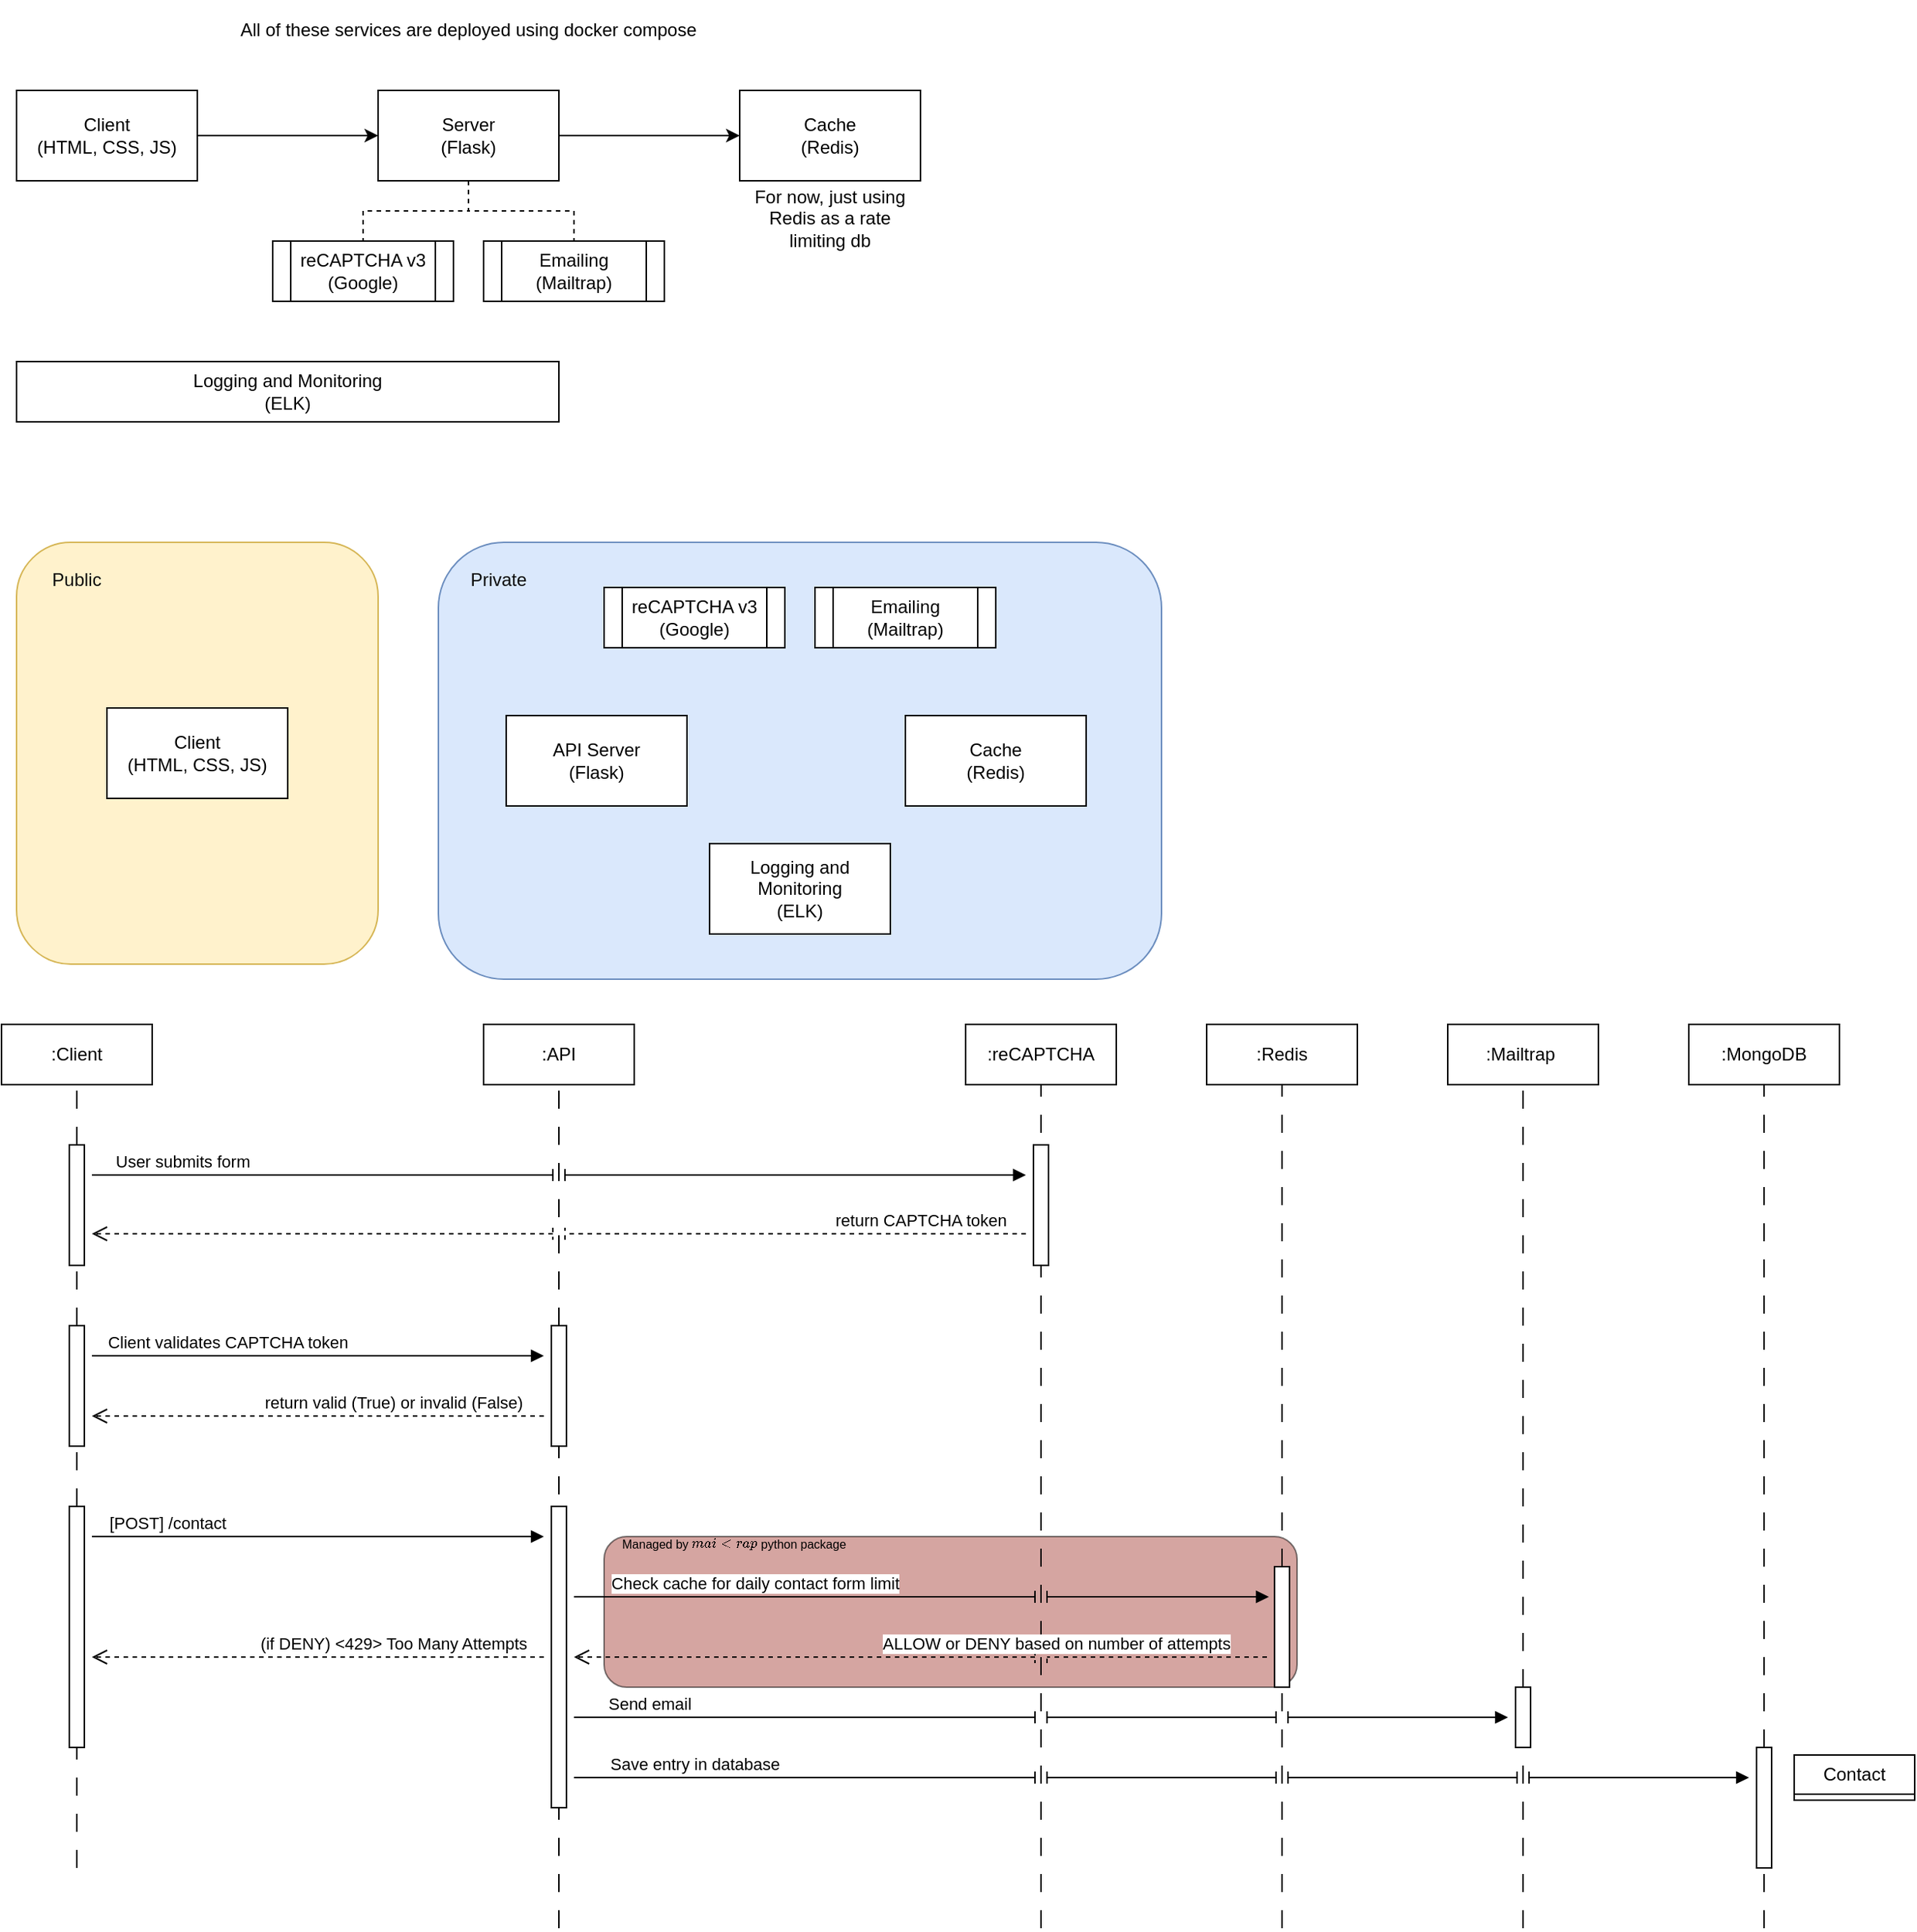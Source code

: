 <mxfile version="24.7.5">
  <diagram name="Page-1" id="zH_wabtvVg2ocoAZqyO5">
    <mxGraphModel dx="1220" dy="506" grid="1" gridSize="10" guides="1" tooltips="1" connect="1" arrows="1" fold="1" page="1" pageScale="1" pageWidth="850" pageHeight="1100" math="0" shadow="0">
      <root>
        <mxCell id="0" />
        <mxCell id="1" parent="0" />
        <mxCell id="5cw-CcTCVPbBdZ-mfN0d-64" value="" style="rounded=1;whiteSpace=wrap;html=1;fillColor=#AB4C44;opacity=50;" vertex="1" parent="1">
          <mxGeometry x="430" y="1060" width="460" height="100" as="geometry" />
        </mxCell>
        <mxCell id="5cw-CcTCVPbBdZ-mfN0d-38" value=":reCAPTCHA" style="rounded=0;whiteSpace=wrap;html=1;" vertex="1" parent="1">
          <mxGeometry x="670" y="720" width="100" height="40" as="geometry" />
        </mxCell>
        <mxCell id="5cw-CcTCVPbBdZ-mfN0d-39" value="" style="endArrow=none;dashed=1;html=1;rounded=0;entryX=0.5;entryY=1;entryDx=0;entryDy=0;dashPattern=12 12;" edge="1" target="5cw-CcTCVPbBdZ-mfN0d-38" parent="1">
          <mxGeometry width="50" height="50" relative="1" as="geometry">
            <mxPoint x="720" y="1320" as="sourcePoint" />
            <mxPoint x="580" y="1000" as="targetPoint" />
          </mxGeometry>
        </mxCell>
        <mxCell id="5cw-CcTCVPbBdZ-mfN0d-29" value="" style="endArrow=none;dashed=1;html=1;rounded=0;entryX=0.5;entryY=1;entryDx=0;entryDy=0;dashPattern=12 12;" edge="1" parent="1" source="5cw-CcTCVPbBdZ-mfN0d-41" target="5cw-CcTCVPbBdZ-mfN0d-30">
          <mxGeometry width="50" height="50" relative="1" as="geometry">
            <mxPoint x="400" y="1160" as="sourcePoint" />
            <mxPoint x="260" y="1000" as="targetPoint" />
          </mxGeometry>
        </mxCell>
        <mxCell id="5cw-CcTCVPbBdZ-mfN0d-30" value=":API" style="rounded=0;whiteSpace=wrap;html=1;" vertex="1" parent="1">
          <mxGeometry x="350" y="720" width="100" height="40" as="geometry" />
        </mxCell>
        <mxCell id="5cw-CcTCVPbBdZ-mfN0d-33" value=":Client" style="rounded=0;whiteSpace=wrap;html=1;" vertex="1" parent="1">
          <mxGeometry x="30" y="720" width="100" height="40" as="geometry" />
        </mxCell>
        <mxCell id="5cw-CcTCVPbBdZ-mfN0d-34" value="" style="endArrow=none;dashed=1;html=1;rounded=0;entryX=0.5;entryY=1;entryDx=0;entryDy=0;dashPattern=12 12;" edge="1" parent="1" target="5cw-CcTCVPbBdZ-mfN0d-33">
          <mxGeometry width="50" height="50" relative="1" as="geometry">
            <mxPoint x="80" y="1280" as="sourcePoint" />
            <mxPoint x="79.7" y="780" as="targetPoint" />
          </mxGeometry>
        </mxCell>
        <mxCell id="lOaoPHf2phH67TNkd1mk-8" style="edgeStyle=orthogonalEdgeStyle;rounded=0;orthogonalLoop=1;jettySize=auto;html=1;entryX=0;entryY=0.5;entryDx=0;entryDy=0;" parent="1" source="lOaoPHf2phH67TNkd1mk-1" target="lOaoPHf2phH67TNkd1mk-2" edge="1">
          <mxGeometry relative="1" as="geometry" />
        </mxCell>
        <mxCell id="lOaoPHf2phH67TNkd1mk-1" value="Client&lt;div&gt;(HTML, CSS, JS)&lt;/div&gt;" style="rounded=0;whiteSpace=wrap;html=1;" parent="1" vertex="1">
          <mxGeometry x="40" y="100" width="120" height="60" as="geometry" />
        </mxCell>
        <mxCell id="lOaoPHf2phH67TNkd1mk-11" style="edgeStyle=orthogonalEdgeStyle;rounded=0;orthogonalLoop=1;jettySize=auto;html=1;entryX=0;entryY=0.5;entryDx=0;entryDy=0;" parent="1" source="lOaoPHf2phH67TNkd1mk-2" target="lOaoPHf2phH67TNkd1mk-3" edge="1">
          <mxGeometry relative="1" as="geometry" />
        </mxCell>
        <mxCell id="lOaoPHf2phH67TNkd1mk-15" style="edgeStyle=orthogonalEdgeStyle;rounded=0;orthogonalLoop=1;jettySize=auto;html=1;entryX=0.5;entryY=0;entryDx=0;entryDy=0;dashed=1;endArrow=none;endFill=0;" parent="1" source="lOaoPHf2phH67TNkd1mk-2" target="lOaoPHf2phH67TNkd1mk-13" edge="1">
          <mxGeometry relative="1" as="geometry" />
        </mxCell>
        <mxCell id="lOaoPHf2phH67TNkd1mk-17" style="edgeStyle=orthogonalEdgeStyle;rounded=0;orthogonalLoop=1;jettySize=auto;html=1;entryX=0.5;entryY=0;entryDx=0;entryDy=0;dashed=1;endArrow=none;endFill=0;" parent="1" source="lOaoPHf2phH67TNkd1mk-2" target="lOaoPHf2phH67TNkd1mk-14" edge="1">
          <mxGeometry relative="1" as="geometry" />
        </mxCell>
        <mxCell id="lOaoPHf2phH67TNkd1mk-2" value="Server&lt;div&gt;(Flask)&lt;/div&gt;" style="rounded=0;whiteSpace=wrap;html=1;" parent="1" vertex="1">
          <mxGeometry x="280" y="100" width="120" height="60" as="geometry" />
        </mxCell>
        <mxCell id="lOaoPHf2phH67TNkd1mk-3" value="Cache&lt;br&gt;(Redis)" style="rounded=0;whiteSpace=wrap;html=1;" parent="1" vertex="1">
          <mxGeometry x="520" y="100" width="120" height="60" as="geometry" />
        </mxCell>
        <mxCell id="lOaoPHf2phH67TNkd1mk-4" value="For now, just using Redis as a rate limiting db" style="text;html=1;align=center;verticalAlign=middle;whiteSpace=wrap;rounded=0;" parent="1" vertex="1">
          <mxGeometry x="520" y="160" width="120" height="50" as="geometry" />
        </mxCell>
        <mxCell id="lOaoPHf2phH67TNkd1mk-12" value="All of these services are deployed using docker compose" style="text;html=1;align=center;verticalAlign=middle;whiteSpace=wrap;rounded=0;" parent="1" vertex="1">
          <mxGeometry x="40" y="40" width="600" height="40" as="geometry" />
        </mxCell>
        <mxCell id="lOaoPHf2phH67TNkd1mk-13" value="reCAPTCHA v3&lt;br&gt;(Google)" style="shape=process;whiteSpace=wrap;html=1;backgroundOutline=1;" parent="1" vertex="1">
          <mxGeometry x="210" y="200" width="120" height="40" as="geometry" />
        </mxCell>
        <mxCell id="lOaoPHf2phH67TNkd1mk-14" value="Emailing&lt;div&gt;(Mailtrap)&lt;/div&gt;" style="shape=process;whiteSpace=wrap;html=1;backgroundOutline=1;" parent="1" vertex="1">
          <mxGeometry x="350" y="200" width="120" height="40" as="geometry" />
        </mxCell>
        <mxCell id="5cw-CcTCVPbBdZ-mfN0d-4" value="Logging and Monitoring&lt;div&gt;(ELK)&lt;/div&gt;" style="rounded=0;whiteSpace=wrap;html=1;" vertex="1" parent="1">
          <mxGeometry x="40" y="280" width="360" height="40" as="geometry" />
        </mxCell>
        <mxCell id="5cw-CcTCVPbBdZ-mfN0d-5" value="" style="rounded=1;whiteSpace=wrap;html=1;fillColor=#dae8fc;strokeColor=#6c8ebf;" vertex="1" parent="1">
          <mxGeometry x="320" y="400" width="480" height="290" as="geometry" />
        </mxCell>
        <mxCell id="5cw-CcTCVPbBdZ-mfN0d-6" value="Private" style="text;html=1;align=center;verticalAlign=middle;whiteSpace=wrap;rounded=0;fontColor=#0D0D0D;" vertex="1" parent="1">
          <mxGeometry x="330" y="410" width="60" height="30" as="geometry" />
        </mxCell>
        <mxCell id="5cw-CcTCVPbBdZ-mfN0d-7" value="" style="rounded=1;whiteSpace=wrap;html=1;fillColor=#fff2cc;strokeColor=#d6b656;" vertex="1" parent="1">
          <mxGeometry x="40" y="400" width="240" height="280" as="geometry" />
        </mxCell>
        <mxCell id="5cw-CcTCVPbBdZ-mfN0d-8" value="Public" style="text;html=1;align=center;verticalAlign=middle;whiteSpace=wrap;rounded=0;fontColor=#0D0D0D;" vertex="1" parent="1">
          <mxGeometry x="50" y="410" width="60" height="30" as="geometry" />
        </mxCell>
        <mxCell id="5cw-CcTCVPbBdZ-mfN0d-9" value="Client&lt;div&gt;(HTML, CSS, JS)&lt;/div&gt;" style="rounded=0;whiteSpace=wrap;html=1;" vertex="1" parent="1">
          <mxGeometry x="100" y="510" width="120" height="60" as="geometry" />
        </mxCell>
        <mxCell id="5cw-CcTCVPbBdZ-mfN0d-10" value="API Server&lt;div&gt;(Flask)&lt;/div&gt;" style="rounded=0;whiteSpace=wrap;html=1;" vertex="1" parent="1">
          <mxGeometry x="365" y="515" width="120" height="60" as="geometry" />
        </mxCell>
        <mxCell id="5cw-CcTCVPbBdZ-mfN0d-11" value="reCAPTCHA v3&lt;br&gt;(Google)" style="shape=process;whiteSpace=wrap;html=1;backgroundOutline=1;" vertex="1" parent="1">
          <mxGeometry x="430" y="430" width="120" height="40" as="geometry" />
        </mxCell>
        <mxCell id="5cw-CcTCVPbBdZ-mfN0d-12" value="Emailing&lt;div&gt;(Mailtrap)&lt;/div&gt;" style="shape=process;whiteSpace=wrap;html=1;backgroundOutline=1;" vertex="1" parent="1">
          <mxGeometry x="570" y="430" width="120" height="40" as="geometry" />
        </mxCell>
        <mxCell id="5cw-CcTCVPbBdZ-mfN0d-13" value="Cache&lt;br&gt;(Redis)" style="rounded=0;whiteSpace=wrap;html=1;" vertex="1" parent="1">
          <mxGeometry x="630" y="515" width="120" height="60" as="geometry" />
        </mxCell>
        <mxCell id="5cw-CcTCVPbBdZ-mfN0d-14" value="Logging and Monitoring&lt;div&gt;(ELK)&lt;/div&gt;" style="rounded=0;whiteSpace=wrap;html=1;" vertex="1" parent="1">
          <mxGeometry x="500" y="600" width="120" height="60" as="geometry" />
        </mxCell>
        <mxCell id="5cw-CcTCVPbBdZ-mfN0d-15" value="" style="html=1;points=[[0,0,0,0,5],[0,1,0,0,-5],[1,0,0,0,5],[1,1,0,0,-5]];perimeter=orthogonalPerimeter;outlineConnect=0;targetShapes=umlLifeline;portConstraint=eastwest;newEdgeStyle={&quot;curved&quot;:0,&quot;rounded&quot;:0};" vertex="1" parent="1">
          <mxGeometry x="75" y="1040" width="10" height="160" as="geometry" />
        </mxCell>
        <mxCell id="5cw-CcTCVPbBdZ-mfN0d-17" value="" style="html=1;points=[[0,0,0,0,5],[0,1,0,0,-5],[1,0,0,0,5],[1,1,0,0,-5]];perimeter=orthogonalPerimeter;outlineConnect=0;targetShapes=umlLifeline;portConstraint=eastwest;newEdgeStyle={&quot;curved&quot;:0,&quot;rounded&quot;:0};" vertex="1" parent="1">
          <mxGeometry x="715" y="800" width="10" height="80" as="geometry" />
        </mxCell>
        <mxCell id="5cw-CcTCVPbBdZ-mfN0d-24" value="[POST] /contact" style="html=1;verticalAlign=bottom;endArrow=block;curved=0;rounded=0;" edge="1" parent="1">
          <mxGeometry x="-0.667" width="80" relative="1" as="geometry">
            <mxPoint x="90" y="1060" as="sourcePoint" />
            <mxPoint x="390" y="1060" as="targetPoint" />
            <mxPoint as="offset" />
          </mxGeometry>
        </mxCell>
        <mxCell id="5cw-CcTCVPbBdZ-mfN0d-26" value="Check cache for daily contact form limit" style="html=1;verticalAlign=bottom;endArrow=block;curved=0;rounded=0;jumpStyle=line;jumpSize=8;" edge="1" parent="1">
          <mxGeometry x="-0.48" width="80" relative="1" as="geometry">
            <mxPoint x="410" y="1100" as="sourcePoint" />
            <mxPoint x="871.29" y="1100" as="targetPoint" />
            <mxPoint as="offset" />
          </mxGeometry>
        </mxCell>
        <mxCell id="5cw-CcTCVPbBdZ-mfN0d-28" value="User submits form" style="html=1;verticalAlign=bottom;endArrow=block;curved=0;rounded=0;align=center;jumpStyle=line;jumpSize=8;" edge="1" parent="1">
          <mxGeometry x="-0.806" width="80" relative="1" as="geometry">
            <mxPoint x="90" y="820" as="sourcePoint" />
            <mxPoint x="710" y="820" as="targetPoint" />
            <mxPoint as="offset" />
          </mxGeometry>
        </mxCell>
        <mxCell id="5cw-CcTCVPbBdZ-mfN0d-32" value="return CAPTCHA token" style="html=1;verticalAlign=bottom;endArrow=open;dashed=1;endSize=8;curved=0;rounded=0;jumpStyle=line;jumpSize=8;" edge="1" parent="1">
          <mxGeometry x="-0.774" relative="1" as="geometry">
            <mxPoint x="710" y="859" as="sourcePoint" />
            <mxPoint x="90" y="859" as="targetPoint" />
            <mxPoint as="offset" />
          </mxGeometry>
        </mxCell>
        <mxCell id="5cw-CcTCVPbBdZ-mfN0d-35" value="" style="html=1;points=[[0,0,0,0,5],[0,1,0,0,-5],[1,0,0,0,5],[1,1,0,0,-5]];perimeter=orthogonalPerimeter;outlineConnect=0;targetShapes=umlLifeline;portConstraint=eastwest;newEdgeStyle={&quot;curved&quot;:0,&quot;rounded&quot;:0};" vertex="1" parent="1">
          <mxGeometry x="75" y="800" width="10" height="80" as="geometry" />
        </mxCell>
        <mxCell id="5cw-CcTCVPbBdZ-mfN0d-37" value="" style="html=1;points=[[0,0,0,0,5],[0,1,0,0,-5],[1,0,0,0,5],[1,1,0,0,-5]];perimeter=orthogonalPerimeter;outlineConnect=0;targetShapes=umlLifeline;portConstraint=eastwest;newEdgeStyle={&quot;curved&quot;:0,&quot;rounded&quot;:0};" vertex="1" parent="1">
          <mxGeometry x="75" y="920" width="10" height="80" as="geometry" />
        </mxCell>
        <mxCell id="5cw-CcTCVPbBdZ-mfN0d-40" value="Client validates CAPTCHA token" style="html=1;verticalAlign=bottom;endArrow=block;curved=0;rounded=0;align=center;jumpStyle=line;jumpSize=8;" edge="1" parent="1">
          <mxGeometry x="-0.4" width="80" relative="1" as="geometry">
            <mxPoint x="90" y="940" as="sourcePoint" />
            <mxPoint x="390" y="940" as="targetPoint" />
            <mxPoint as="offset" />
          </mxGeometry>
        </mxCell>
        <mxCell id="5cw-CcTCVPbBdZ-mfN0d-42" value="return valid (True) or invalid (False)" style="html=1;verticalAlign=bottom;endArrow=open;dashed=1;endSize=8;curved=0;rounded=0;jumpStyle=line;jumpSize=8;" edge="1" parent="1">
          <mxGeometry x="-0.333" relative="1" as="geometry">
            <mxPoint x="390" y="980" as="sourcePoint" />
            <mxPoint x="90" y="980" as="targetPoint" />
            <mxPoint as="offset" />
          </mxGeometry>
        </mxCell>
        <mxCell id="5cw-CcTCVPbBdZ-mfN0d-43" value="" style="endArrow=none;dashed=1;html=1;rounded=0;entryX=0.5;entryY=1;entryDx=0;entryDy=0;dashPattern=12 12;" edge="1" parent="1" target="5cw-CcTCVPbBdZ-mfN0d-41">
          <mxGeometry width="50" height="50" relative="1" as="geometry">
            <mxPoint x="400" y="1320" as="sourcePoint" />
            <mxPoint x="400" y="760" as="targetPoint" />
          </mxGeometry>
        </mxCell>
        <mxCell id="5cw-CcTCVPbBdZ-mfN0d-41" value="" style="html=1;points=[[0,0,0,0,5],[0,1,0,0,-5],[1,0,0,0,5],[1,1,0,0,-5]];perimeter=orthogonalPerimeter;outlineConnect=0;targetShapes=umlLifeline;portConstraint=eastwest;newEdgeStyle={&quot;curved&quot;:0,&quot;rounded&quot;:0};" vertex="1" parent="1">
          <mxGeometry x="395" y="920" width="10" height="80" as="geometry" />
        </mxCell>
        <mxCell id="5cw-CcTCVPbBdZ-mfN0d-16" value="" style="html=1;points=[[0,0,0,0,5],[0,1,0,0,-5],[1,0,0,0,5],[1,1,0,0,-5]];perimeter=orthogonalPerimeter;outlineConnect=0;targetShapes=umlLifeline;portConstraint=eastwest;newEdgeStyle={&quot;curved&quot;:0,&quot;rounded&quot;:0};" vertex="1" parent="1">
          <mxGeometry x="395" y="1040" width="10" height="200" as="geometry" />
        </mxCell>
        <mxCell id="5cw-CcTCVPbBdZ-mfN0d-44" value=":Redis" style="rounded=0;whiteSpace=wrap;html=1;" vertex="1" parent="1">
          <mxGeometry x="830" y="720" width="100" height="40" as="geometry" />
        </mxCell>
        <mxCell id="5cw-CcTCVPbBdZ-mfN0d-45" value="" style="endArrow=none;dashed=1;html=1;rounded=0;entryX=0.5;entryY=1;entryDx=0;entryDy=0;dashPattern=12 12;" edge="1" target="5cw-CcTCVPbBdZ-mfN0d-44" parent="1">
          <mxGeometry width="50" height="50" relative="1" as="geometry">
            <mxPoint x="880" y="1320" as="sourcePoint" />
            <mxPoint x="740" y="1000" as="targetPoint" />
          </mxGeometry>
        </mxCell>
        <mxCell id="5cw-CcTCVPbBdZ-mfN0d-46" value="" style="html=1;points=[[0,0,0,0,5],[0,1,0,0,-5],[1,0,0,0,5],[1,1,0,0,-5]];perimeter=orthogonalPerimeter;outlineConnect=0;targetShapes=umlLifeline;portConstraint=eastwest;newEdgeStyle={&quot;curved&quot;:0,&quot;rounded&quot;:0};" vertex="1" parent="1">
          <mxGeometry x="875" y="1080" width="10" height="80" as="geometry" />
        </mxCell>
        <mxCell id="5cw-CcTCVPbBdZ-mfN0d-47" value="ALLOW or DENY based on number of attempts" style="html=1;verticalAlign=bottom;endArrow=open;dashed=1;endSize=8;curved=0;rounded=0;jumpStyle=line;jumpSize=8;" edge="1" parent="1">
          <mxGeometry x="-0.391" relative="1" as="geometry">
            <mxPoint x="870" y="1140" as="sourcePoint" />
            <mxPoint x="410" y="1140" as="targetPoint" />
            <mxPoint as="offset" />
          </mxGeometry>
        </mxCell>
        <mxCell id="5cw-CcTCVPbBdZ-mfN0d-48" value="(if DENY) &amp;lt;429&amp;gt; Too Many Attempts" style="html=1;verticalAlign=bottom;endArrow=open;dashed=1;endSize=8;curved=0;rounded=0;" edge="1" parent="1">
          <mxGeometry x="-0.333" relative="1" as="geometry">
            <mxPoint x="390" y="1140" as="sourcePoint" />
            <mxPoint x="90" y="1140" as="targetPoint" />
            <mxPoint as="offset" />
          </mxGeometry>
        </mxCell>
        <mxCell id="5cw-CcTCVPbBdZ-mfN0d-49" value=":Mailtrap&amp;nbsp;" style="rounded=0;whiteSpace=wrap;html=1;" vertex="1" parent="1">
          <mxGeometry x="990" y="720" width="100" height="40" as="geometry" />
        </mxCell>
        <mxCell id="5cw-CcTCVPbBdZ-mfN0d-50" value="" style="endArrow=none;dashed=1;html=1;rounded=0;entryX=0.5;entryY=1;entryDx=0;entryDy=0;dashPattern=12 12;" edge="1" target="5cw-CcTCVPbBdZ-mfN0d-49" parent="1" source="5cw-CcTCVPbBdZ-mfN0d-54">
          <mxGeometry width="50" height="50" relative="1" as="geometry">
            <mxPoint x="1040" y="1280" as="sourcePoint" />
            <mxPoint x="900" y="1000" as="targetPoint" />
          </mxGeometry>
        </mxCell>
        <mxCell id="5cw-CcTCVPbBdZ-mfN0d-51" value=":MongoDB" style="rounded=0;whiteSpace=wrap;html=1;" vertex="1" parent="1">
          <mxGeometry x="1150" y="720" width="100" height="40" as="geometry" />
        </mxCell>
        <mxCell id="5cw-CcTCVPbBdZ-mfN0d-52" value="" style="endArrow=none;dashed=1;html=1;rounded=0;entryX=0.5;entryY=1;entryDx=0;entryDy=0;dashPattern=12 12;" edge="1" target="5cw-CcTCVPbBdZ-mfN0d-51" parent="1">
          <mxGeometry width="50" height="50" relative="1" as="geometry">
            <mxPoint x="1200" y="1320" as="sourcePoint" />
            <mxPoint x="1060" y="1000" as="targetPoint" />
          </mxGeometry>
        </mxCell>
        <mxCell id="5cw-CcTCVPbBdZ-mfN0d-53" value="Send email" style="html=1;verticalAlign=bottom;endArrow=block;curved=0;rounded=0;jumpStyle=line;jumpSize=8;" edge="1" parent="1">
          <mxGeometry x="-0.839" width="80" relative="1" as="geometry">
            <mxPoint x="410" y="1180" as="sourcePoint" />
            <mxPoint x="1030" y="1180" as="targetPoint" />
            <mxPoint as="offset" />
          </mxGeometry>
        </mxCell>
        <mxCell id="5cw-CcTCVPbBdZ-mfN0d-55" value="" style="endArrow=none;dashed=1;html=1;rounded=0;entryX=0.5;entryY=1;entryDx=0;entryDy=0;dashPattern=12 12;" edge="1" parent="1" target="5cw-CcTCVPbBdZ-mfN0d-54">
          <mxGeometry width="50" height="50" relative="1" as="geometry">
            <mxPoint x="1040" y="1320" as="sourcePoint" />
            <mxPoint x="1040" y="760" as="targetPoint" />
          </mxGeometry>
        </mxCell>
        <mxCell id="5cw-CcTCVPbBdZ-mfN0d-54" value="" style="html=1;points=[[0,0,0,0,5],[0,1,0,0,-5],[1,0,0,0,5],[1,1,0,0,-5]];perimeter=orthogonalPerimeter;outlineConnect=0;targetShapes=umlLifeline;portConstraint=eastwest;newEdgeStyle={&quot;curved&quot;:0,&quot;rounded&quot;:0};" vertex="1" parent="1">
          <mxGeometry x="1035" y="1160" width="10" height="40" as="geometry" />
        </mxCell>
        <mxCell id="5cw-CcTCVPbBdZ-mfN0d-56" value="Save entry in database" style="html=1;verticalAlign=bottom;endArrow=block;curved=0;rounded=0;jumpStyle=line;jumpSize=8;" edge="1" parent="1">
          <mxGeometry x="-0.795" width="80" relative="1" as="geometry">
            <mxPoint x="410" y="1220" as="sourcePoint" />
            <mxPoint x="1190" y="1220" as="targetPoint" />
            <mxPoint as="offset" />
          </mxGeometry>
        </mxCell>
        <mxCell id="5cw-CcTCVPbBdZ-mfN0d-57" value="" style="html=1;points=[[0,0,0,0,5],[0,1,0,0,-5],[1,0,0,0,5],[1,1,0,0,-5]];perimeter=orthogonalPerimeter;outlineConnect=0;targetShapes=umlLifeline;portConstraint=eastwest;newEdgeStyle={&quot;curved&quot;:0,&quot;rounded&quot;:0};" vertex="1" parent="1">
          <mxGeometry x="1195" y="1200" width="10" height="80" as="geometry" />
        </mxCell>
        <mxCell id="5cw-CcTCVPbBdZ-mfN0d-58" value="Contact" style="swimlane;fontStyle=0;childLayout=stackLayout;horizontal=1;startSize=26;fillColor=none;horizontalStack=0;resizeParent=1;resizeParentMax=0;resizeLast=0;collapsible=1;marginBottom=0;whiteSpace=wrap;html=1;" vertex="1" collapsed="1" parent="1">
          <mxGeometry x="1220" y="1205" width="80" height="30" as="geometry">
            <mxRectangle x="1220" y="1205" width="190" height="130" as="alternateBounds" />
          </mxGeometry>
        </mxCell>
        <mxCell id="5cw-CcTCVPbBdZ-mfN0d-59" value="+ name: string" style="text;strokeColor=none;fillColor=none;align=left;verticalAlign=top;spacingLeft=4;spacingRight=4;overflow=hidden;rotatable=0;points=[[0,0.5],[1,0.5]];portConstraint=eastwest;whiteSpace=wrap;html=1;" vertex="1" parent="5cw-CcTCVPbBdZ-mfN0d-58">
          <mxGeometry y="26" width="190" height="26" as="geometry" />
        </mxCell>
        <mxCell id="5cw-CcTCVPbBdZ-mfN0d-60" value="+ email: string" style="text;strokeColor=none;fillColor=none;align=left;verticalAlign=top;spacingLeft=4;spacingRight=4;overflow=hidden;rotatable=0;points=[[0,0.5],[1,0.5]];portConstraint=eastwest;whiteSpace=wrap;html=1;" vertex="1" parent="5cw-CcTCVPbBdZ-mfN0d-58">
          <mxGeometry y="52" width="190" height="26" as="geometry" />
        </mxCell>
        <mxCell id="5cw-CcTCVPbBdZ-mfN0d-61" value="+ created_dt: datetime" style="text;strokeColor=none;fillColor=none;align=left;verticalAlign=top;spacingLeft=4;spacingRight=4;overflow=hidden;rotatable=0;points=[[0,0.5],[1,0.5]];portConstraint=eastwest;whiteSpace=wrap;html=1;" vertex="1" parent="5cw-CcTCVPbBdZ-mfN0d-58">
          <mxGeometry y="78" width="190" height="26" as="geometry" />
        </mxCell>
        <mxCell id="5cw-CcTCVPbBdZ-mfN0d-63" value="+ last_updated_dt: datetime" style="text;strokeColor=none;fillColor=none;align=left;verticalAlign=top;spacingLeft=4;spacingRight=4;overflow=hidden;rotatable=0;points=[[0,0.5],[1,0.5]];portConstraint=eastwest;whiteSpace=wrap;html=1;" vertex="1" parent="5cw-CcTCVPbBdZ-mfN0d-58">
          <mxGeometry y="104" width="190" height="26" as="geometry" />
        </mxCell>
        <mxCell id="5cw-CcTCVPbBdZ-mfN0d-67" value="Managed by `mailtrap` python package" style="text;html=1;align=left;verticalAlign=middle;whiteSpace=wrap;rounded=0;fontSize=8;" vertex="1" parent="1">
          <mxGeometry x="440" y="1060" width="220" height="10" as="geometry" />
        </mxCell>
      </root>
    </mxGraphModel>
  </diagram>
</mxfile>
